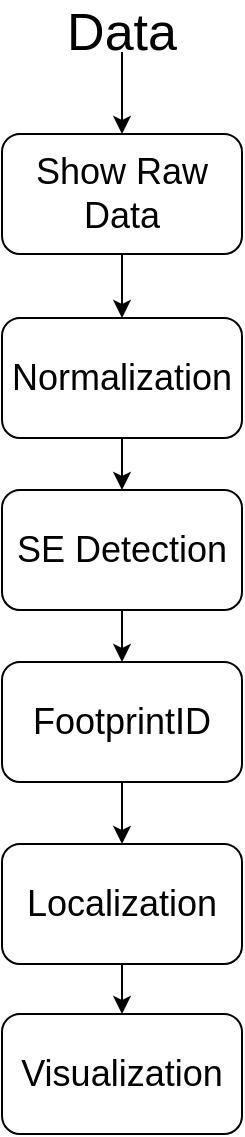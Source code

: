 <mxfile version="14.9.3" type="github"><diagram id="UR6tMTowWyTHA6XyFNQz" name="Page-1"><mxGraphModel dx="1483" dy="701" grid="0" gridSize="10" guides="1" tooltips="1" connect="1" arrows="1" fold="1" page="1" pageScale="1" pageWidth="850" pageHeight="1100" math="0" shadow="0"><root><mxCell id="0"/><mxCell id="1" parent="0"/><mxCell id="8nwhgA9wpJLeME2dLqX2-6" value="" style="edgeStyle=orthogonalEdgeStyle;rounded=0;orthogonalLoop=1;jettySize=auto;html=1;" edge="1" parent="1" source="8nwhgA9wpJLeME2dLqX2-2" target="8nwhgA9wpJLeME2dLqX2-5"><mxGeometry relative="1" as="geometry"/></mxCell><mxCell id="8nwhgA9wpJLeME2dLqX2-2" value="&lt;font style=&quot;font-size: 18px&quot;&gt;Show Raw Data&lt;/font&gt;" style="rounded=1;whiteSpace=wrap;html=1;" vertex="1" parent="1"><mxGeometry x="305" y="458" width="120" height="60" as="geometry"/></mxCell><mxCell id="8nwhgA9wpJLeME2dLqX2-4" style="edgeStyle=orthogonalEdgeStyle;rounded=0;orthogonalLoop=1;jettySize=auto;html=1;entryX=0.5;entryY=0;entryDx=0;entryDy=0;" edge="1" parent="1" source="8nwhgA9wpJLeME2dLqX2-3" target="8nwhgA9wpJLeME2dLqX2-2"><mxGeometry relative="1" as="geometry"/></mxCell><mxCell id="8nwhgA9wpJLeME2dLqX2-3" value="&lt;font style=&quot;font-size: 26px&quot;&gt;Data&lt;/font&gt;" style="text;html=1;strokeColor=none;fillColor=none;align=center;verticalAlign=middle;whiteSpace=wrap;rounded=0;" vertex="1" parent="1"><mxGeometry x="345" y="397" width="40" height="20" as="geometry"/></mxCell><mxCell id="8nwhgA9wpJLeME2dLqX2-8" value="" style="edgeStyle=orthogonalEdgeStyle;rounded=0;orthogonalLoop=1;jettySize=auto;html=1;" edge="1" parent="1" source="8nwhgA9wpJLeME2dLqX2-5" target="8nwhgA9wpJLeME2dLqX2-7"><mxGeometry relative="1" as="geometry"/></mxCell><mxCell id="8nwhgA9wpJLeME2dLqX2-5" value="&lt;font style=&quot;font-size: 18px&quot;&gt;Normalization&lt;/font&gt;" style="whiteSpace=wrap;html=1;rounded=1;" vertex="1" parent="1"><mxGeometry x="305" y="550" width="120" height="60" as="geometry"/></mxCell><mxCell id="8nwhgA9wpJLeME2dLqX2-10" value="" style="edgeStyle=orthogonalEdgeStyle;rounded=0;orthogonalLoop=1;jettySize=auto;html=1;" edge="1" parent="1" source="8nwhgA9wpJLeME2dLqX2-7" target="8nwhgA9wpJLeME2dLqX2-9"><mxGeometry relative="1" as="geometry"/></mxCell><mxCell id="8nwhgA9wpJLeME2dLqX2-7" value="&lt;font style=&quot;font-size: 18px&quot;&gt;SE Detection&lt;/font&gt;" style="whiteSpace=wrap;html=1;rounded=1;" vertex="1" parent="1"><mxGeometry x="305" y="636" width="120" height="60" as="geometry"/></mxCell><mxCell id="8nwhgA9wpJLeME2dLqX2-12" value="" style="edgeStyle=orthogonalEdgeStyle;rounded=0;orthogonalLoop=1;jettySize=auto;html=1;" edge="1" parent="1" source="8nwhgA9wpJLeME2dLqX2-9" target="8nwhgA9wpJLeME2dLqX2-11"><mxGeometry relative="1" as="geometry"/></mxCell><mxCell id="8nwhgA9wpJLeME2dLqX2-9" value="&lt;font style=&quot;font-size: 18px&quot;&gt;FootprintID&lt;/font&gt;" style="whiteSpace=wrap;html=1;rounded=1;" vertex="1" parent="1"><mxGeometry x="305" y="722" width="120" height="60" as="geometry"/></mxCell><mxCell id="8nwhgA9wpJLeME2dLqX2-14" value="" style="edgeStyle=orthogonalEdgeStyle;rounded=0;orthogonalLoop=1;jettySize=auto;html=1;" edge="1" parent="1" source="8nwhgA9wpJLeME2dLqX2-11" target="8nwhgA9wpJLeME2dLqX2-13"><mxGeometry relative="1" as="geometry"/></mxCell><mxCell id="8nwhgA9wpJLeME2dLqX2-11" value="&lt;font style=&quot;font-size: 18px&quot;&gt;Localization&lt;/font&gt;" style="whiteSpace=wrap;html=1;rounded=1;" vertex="1" parent="1"><mxGeometry x="305" y="813" width="120" height="60" as="geometry"/></mxCell><mxCell id="8nwhgA9wpJLeME2dLqX2-13" value="&lt;font style=&quot;font-size: 18px&quot;&gt;Visualization&lt;/font&gt;" style="whiteSpace=wrap;html=1;rounded=1;" vertex="1" parent="1"><mxGeometry x="305" y="898" width="120" height="60" as="geometry"/></mxCell></root></mxGraphModel></diagram></mxfile>